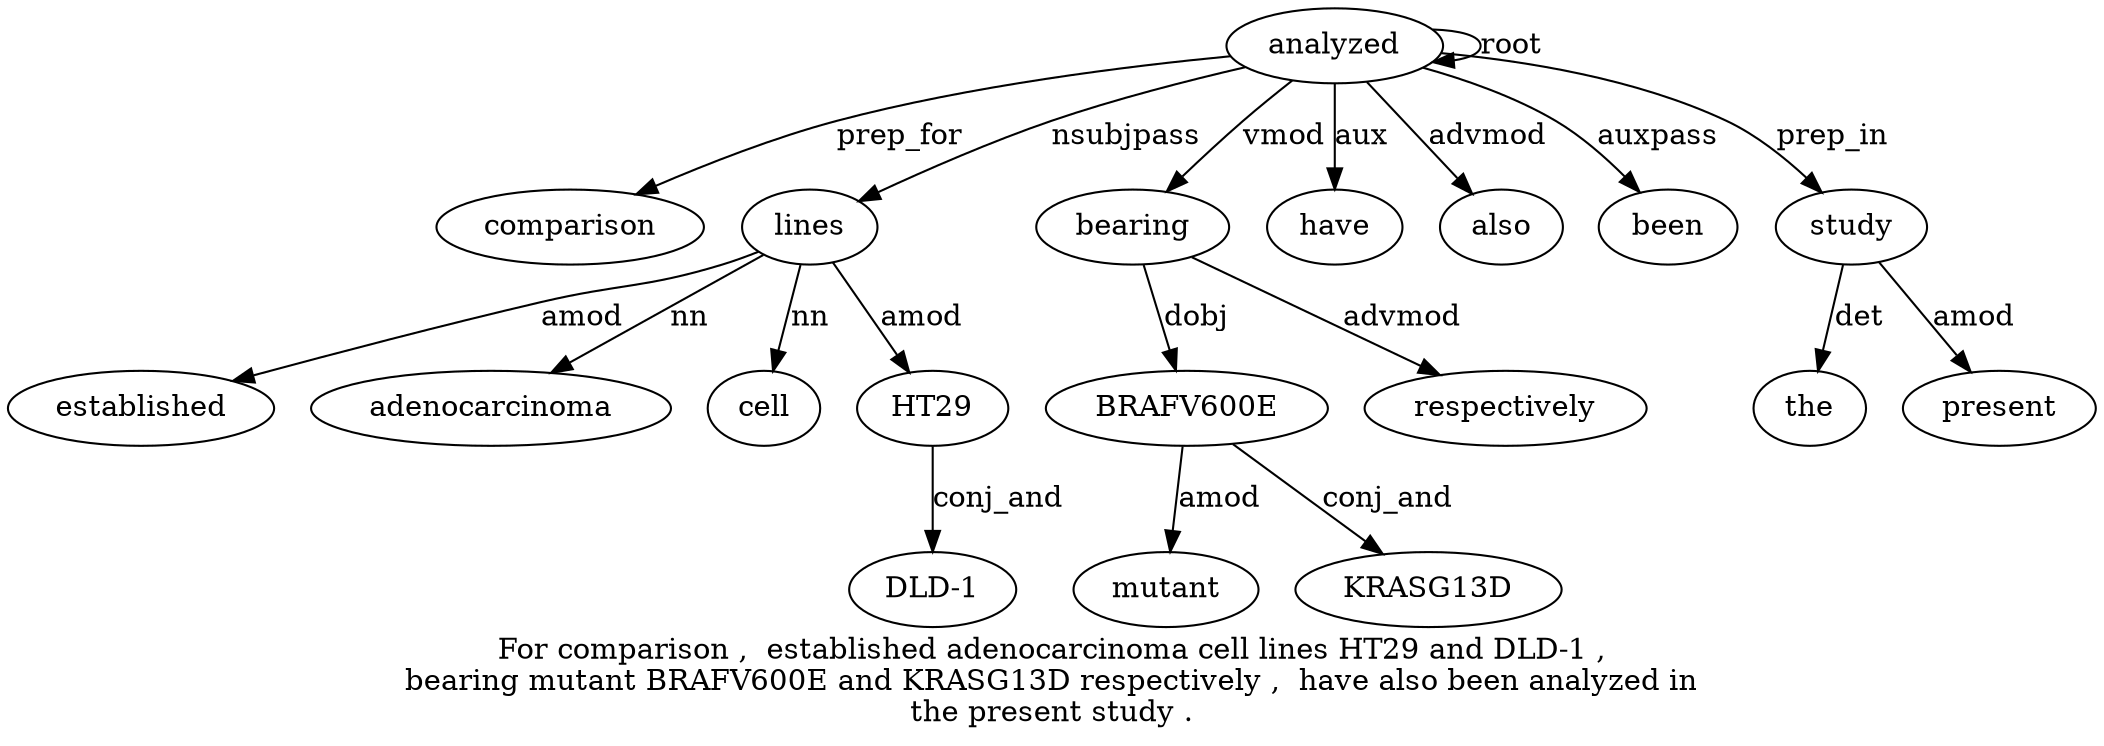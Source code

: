 digraph "For comparison ,  established adenocarcinoma cell lines HT29 and DLD-1 ,  bearing mutant BRAFV600E and KRASG13D respectively ,  have also been analyzed in the present study ." {
label="For comparison ,  established adenocarcinoma cell lines HT29 and DLD-1 ,
bearing mutant BRAFV600E and KRASG13D respectively ,  have also been analyzed in
the present study .";
analyzed22 [style=filled, fillcolor=white, label=analyzed];
comparison2 [style=filled, fillcolor=white, label=comparison];
analyzed22 -> comparison2  [label=prep_for];
lines7 [style=filled, fillcolor=white, label=lines];
established4 [style=filled, fillcolor=white, label=established];
lines7 -> established4  [label=amod];
adenocarcinoma5 [style=filled, fillcolor=white, label=adenocarcinoma];
lines7 -> adenocarcinoma5  [label=nn];
cell6 [style=filled, fillcolor=white, label=cell];
lines7 -> cell6  [label=nn];
analyzed22 -> lines7  [label=nsubjpass];
HT298 [style=filled, fillcolor=white, label=HT29];
lines7 -> HT298  [label=amod];
"DLD-10" [style=filled, fillcolor=white, label="DLD-1"];
HT298 -> "DLD-10"  [label=conj_and];
bearing12 [style=filled, fillcolor=white, label=bearing];
analyzed22 -> bearing12  [label=vmod];
BRAFV600E14 [style=filled, fillcolor=white, label=BRAFV600E];
mutant13 [style=filled, fillcolor=white, label=mutant];
BRAFV600E14 -> mutant13  [label=amod];
bearing12 -> BRAFV600E14  [label=dobj];
KRASG13D16 [style=filled, fillcolor=white, label=KRASG13D];
BRAFV600E14 -> KRASG13D16  [label=conj_and];
respectively17 [style=filled, fillcolor=white, label=respectively];
bearing12 -> respectively17  [label=advmod];
have19 [style=filled, fillcolor=white, label=have];
analyzed22 -> have19  [label=aux];
also20 [style=filled, fillcolor=white, label=also];
analyzed22 -> also20  [label=advmod];
been21 [style=filled, fillcolor=white, label=been];
analyzed22 -> been21  [label=auxpass];
analyzed22 -> analyzed22  [label=root];
study26 [style=filled, fillcolor=white, label=study];
the24 [style=filled, fillcolor=white, label=the];
study26 -> the24  [label=det];
present25 [style=filled, fillcolor=white, label=present];
study26 -> present25  [label=amod];
analyzed22 -> study26  [label=prep_in];
}
